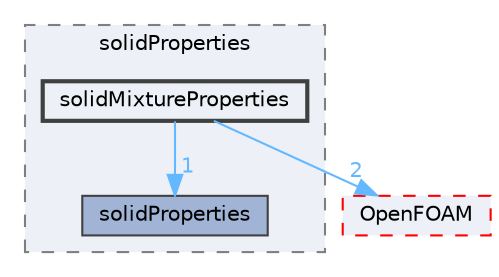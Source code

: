 digraph "src/thermophysicalModels/thermophysicalProperties/solidProperties/solidMixtureProperties"
{
 // LATEX_PDF_SIZE
  bgcolor="transparent";
  edge [fontname=Helvetica,fontsize=10,labelfontname=Helvetica,labelfontsize=10];
  node [fontname=Helvetica,fontsize=10,shape=box,height=0.2,width=0.4];
  compound=true
  subgraph clusterdir_b39a6ac4ad09479516bcf855a2b2036e {
    graph [ bgcolor="#edf0f7", pencolor="grey50", label="solidProperties", fontname=Helvetica,fontsize=10 style="filled,dashed", URL="dir_b39a6ac4ad09479516bcf855a2b2036e.html",tooltip=""]
  dir_123a0f3ad548465e449e7e17d0987d4b [label="solidProperties", fillcolor="#a2b4d6", color="grey25", style="filled", URL="dir_123a0f3ad548465e449e7e17d0987d4b.html",tooltip=""];
  dir_b7dc7db4968ce03347d6651de5e04830 [label="solidMixtureProperties", fillcolor="#edf0f7", color="grey25", style="filled,bold", URL="dir_b7dc7db4968ce03347d6651de5e04830.html",tooltip=""];
  }
  dir_c5473ff19b20e6ec4dfe5c310b3778a8 [label="OpenFOAM", fillcolor="#edf0f7", color="red", style="filled,dashed", URL="dir_c5473ff19b20e6ec4dfe5c310b3778a8.html",tooltip=""];
  dir_b7dc7db4968ce03347d6651de5e04830->dir_123a0f3ad548465e449e7e17d0987d4b [headlabel="1", labeldistance=1.5 headhref="dir_003636_003639.html" href="dir_003636_003639.html" color="steelblue1" fontcolor="steelblue1"];
  dir_b7dc7db4968ce03347d6651de5e04830->dir_c5473ff19b20e6ec4dfe5c310b3778a8 [headlabel="2", labeldistance=1.5 headhref="dir_003636_002695.html" href="dir_003636_002695.html" color="steelblue1" fontcolor="steelblue1"];
}
